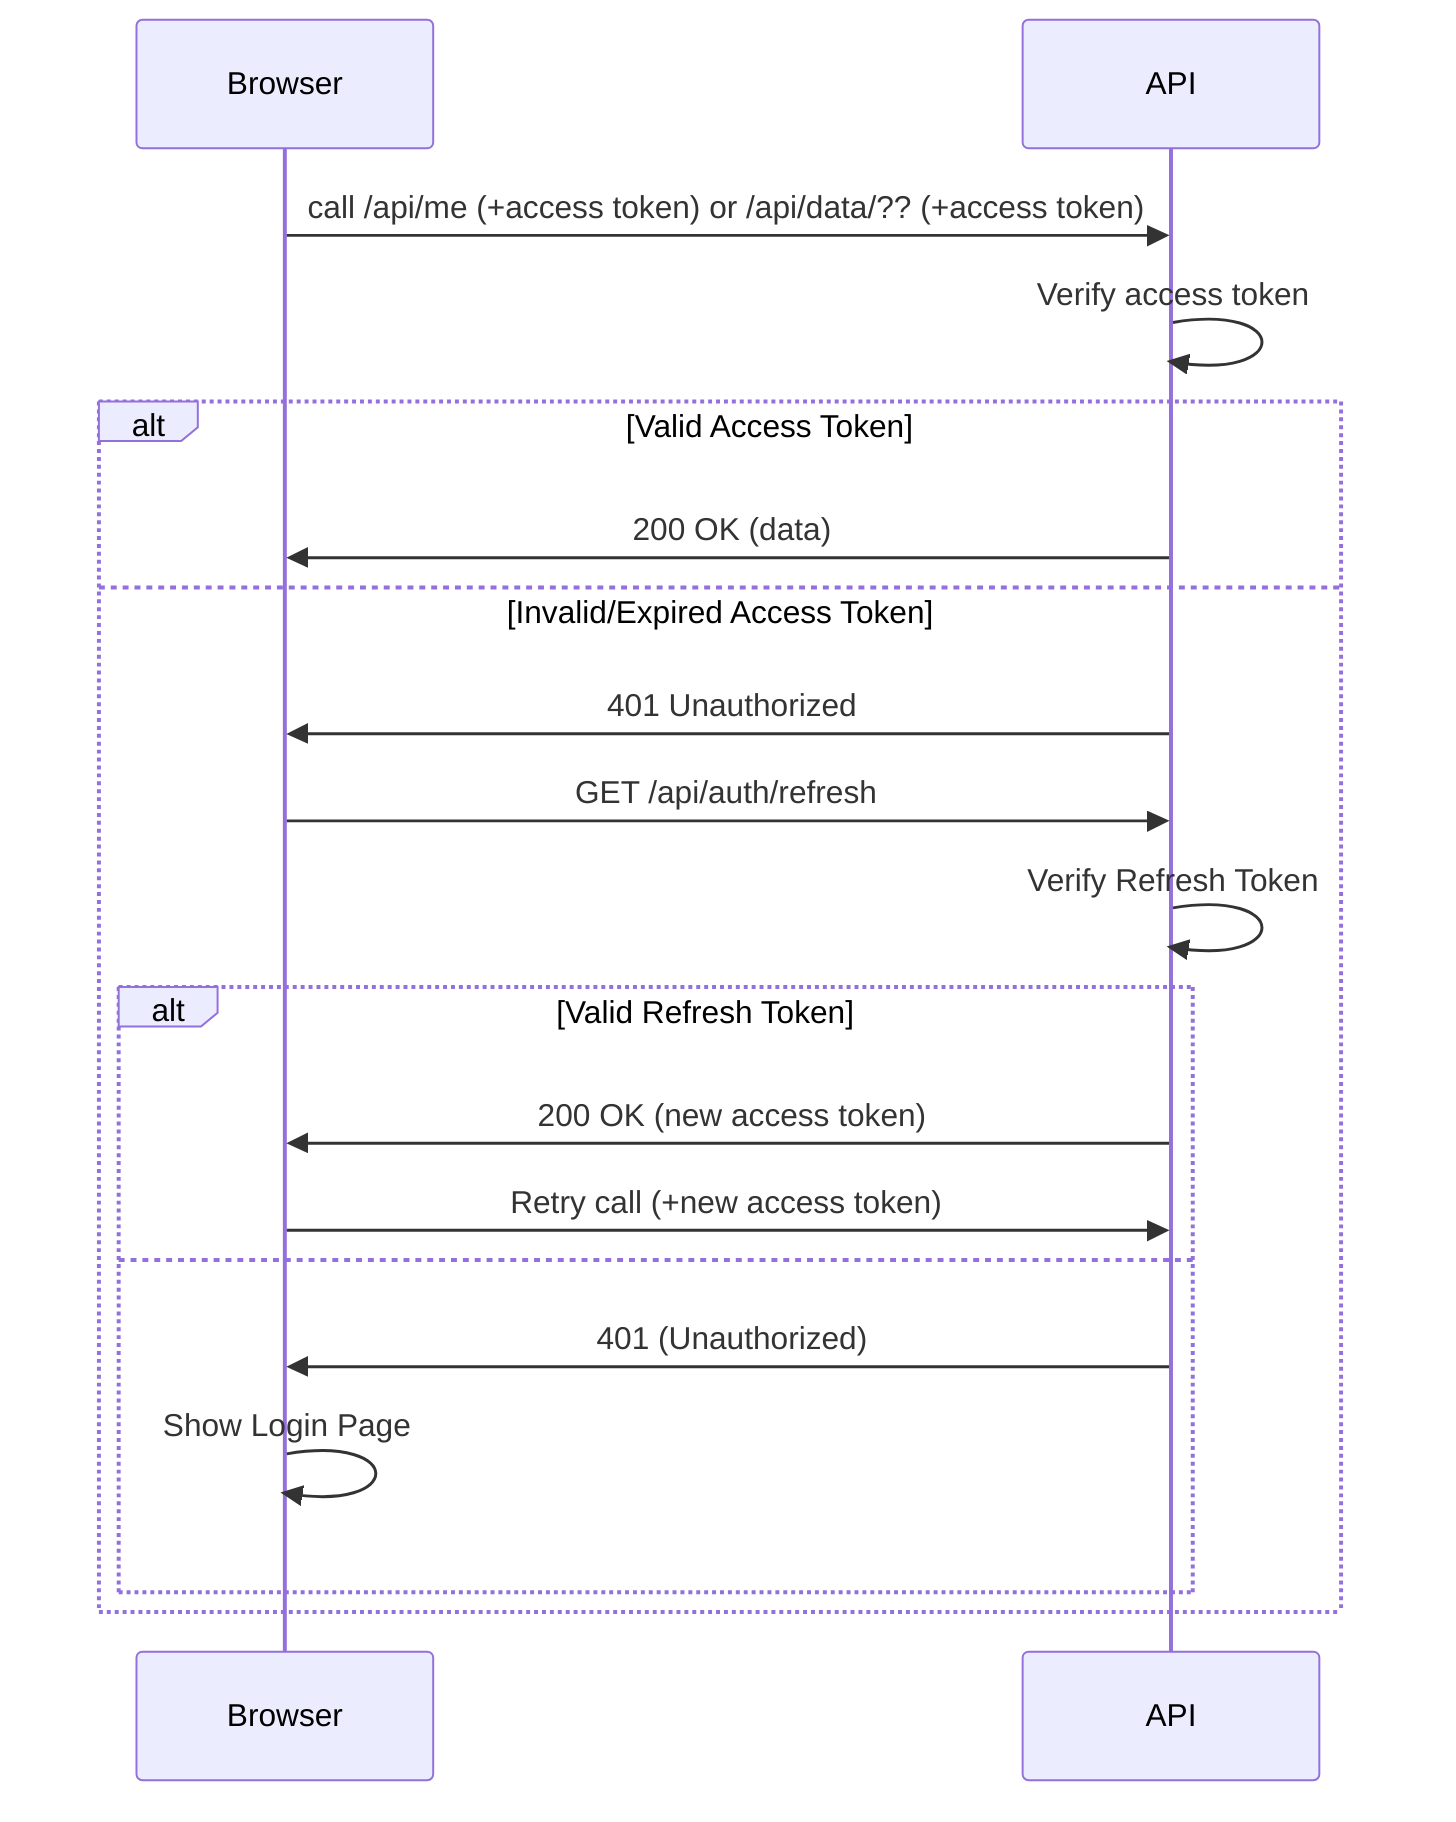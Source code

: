 sequenceDiagram

participant Browser
participant API

Browser->>API: call /api/me (+access token) or /api/data/?? (+access token)
  
API->>API: Verify access token

alt Valid Access Token
    API->>Browser: 200 OK (data)
else Invalid/Expired Access Token
       API->>Browser: 401 Unauthorized
       Browser->>API: GET /api/auth/refresh
       API->>API: Verify Refresh Token      
    alt Valid Refresh Token
        API->>Browser: 200 OK (new access token)
        Browser->>API: Retry call (+new access token)
    else
        API->>Browser: 401 (Unauthorized)
        Browser->>Browser: Show Login Page
    end
end